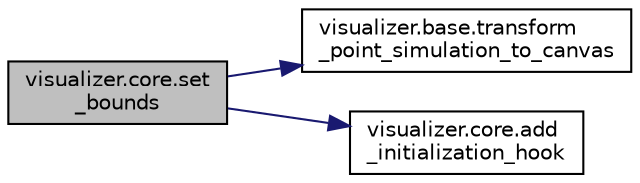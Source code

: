 digraph "visualizer.core.set_bounds"
{
  edge [fontname="Helvetica",fontsize="10",labelfontname="Helvetica",labelfontsize="10"];
  node [fontname="Helvetica",fontsize="10",shape=record];
  rankdir="LR";
  Node1 [label="visualizer.core.set\l_bounds",height=0.2,width=0.4,color="black", fillcolor="grey75", style="filled", fontcolor="black"];
  Node1 -> Node2 [color="midnightblue",fontsize="10",style="solid"];
  Node2 [label="visualizer.base.transform\l_point_simulation_to_canvas",height=0.2,width=0.4,color="black", fillcolor="white", style="filled",URL="$d4/d39/namespacevisualizer_1_1base.html#af541810b290cffa16a241008ddaec285"];
  Node1 -> Node3 [color="midnightblue",fontsize="10",style="solid"];
  Node3 [label="visualizer.core.add\l_initialization_hook",height=0.2,width=0.4,color="black", fillcolor="white", style="filled",URL="$df/d6c/namespacevisualizer_1_1core.html#ab9e9ee9d3994751bcaa9153c7c6421d2"];
}
